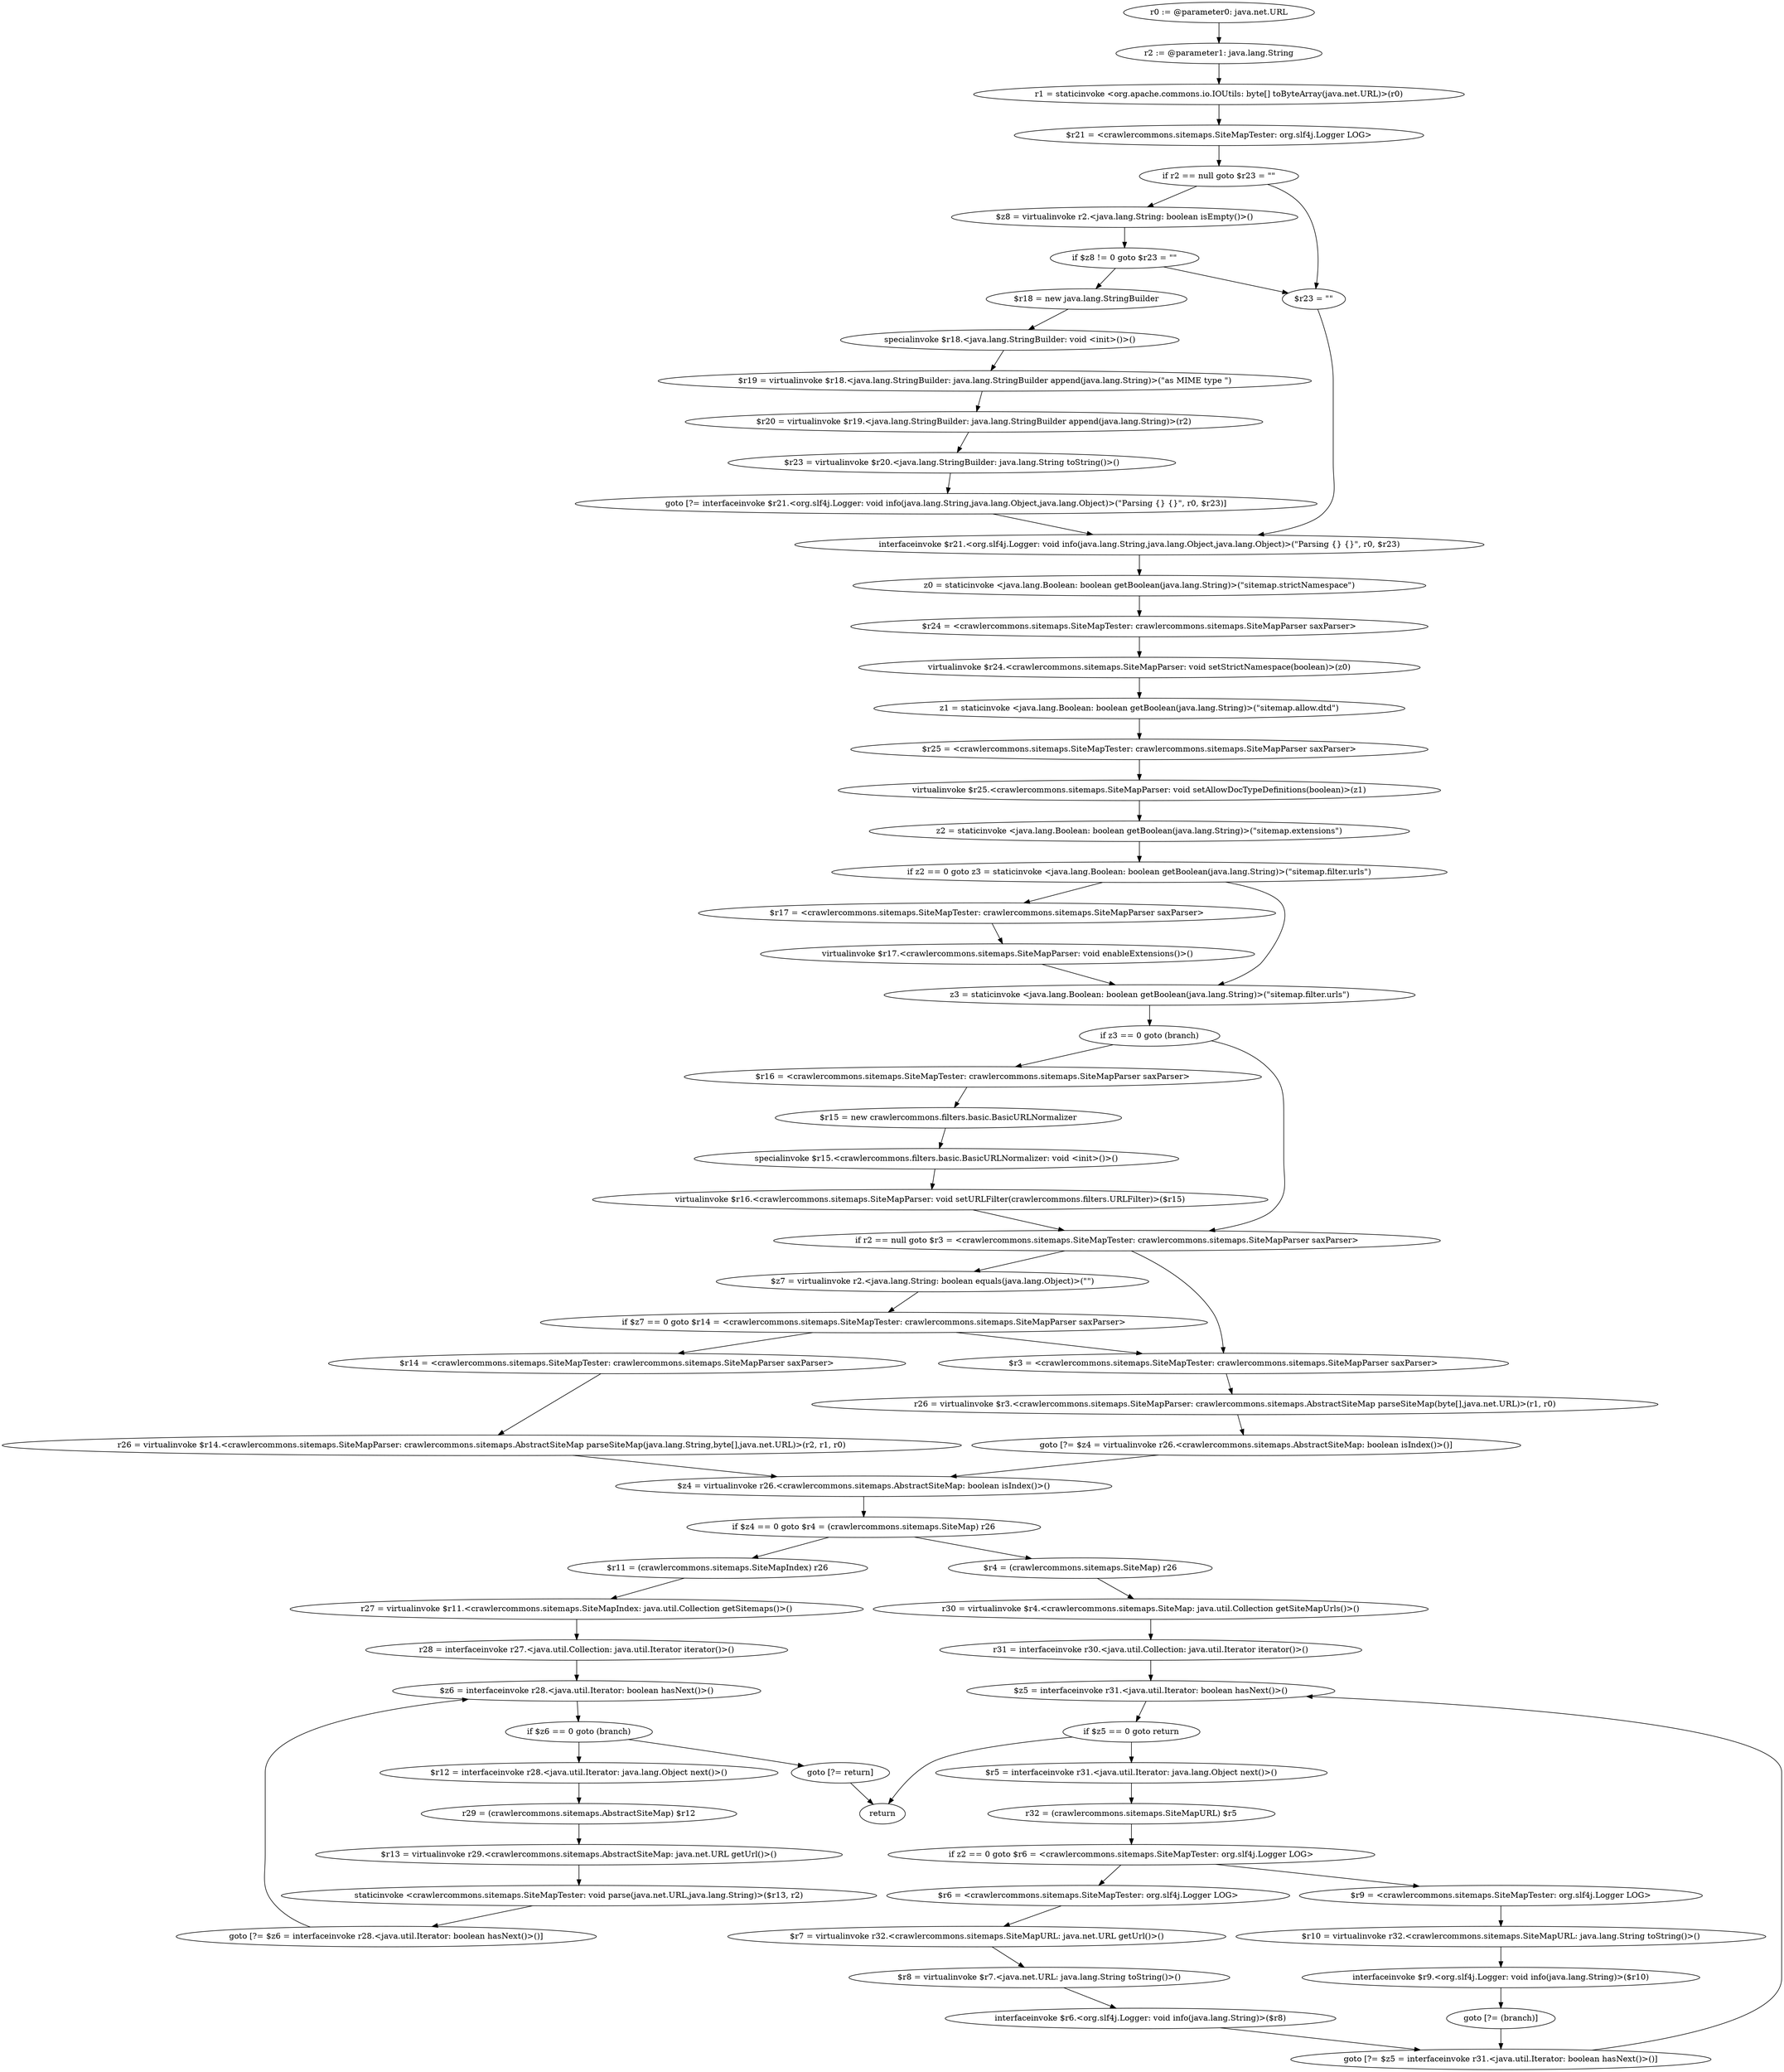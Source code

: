 digraph "unitGraph" {
    "r0 := @parameter0: java.net.URL"
    "r2 := @parameter1: java.lang.String"
    "r1 = staticinvoke <org.apache.commons.io.IOUtils: byte[] toByteArray(java.net.URL)>(r0)"
    "$r21 = <crawlercommons.sitemaps.SiteMapTester: org.slf4j.Logger LOG>"
    "if r2 == null goto $r23 = \"\""
    "$z8 = virtualinvoke r2.<java.lang.String: boolean isEmpty()>()"
    "if $z8 != 0 goto $r23 = \"\""
    "$r18 = new java.lang.StringBuilder"
    "specialinvoke $r18.<java.lang.StringBuilder: void <init>()>()"
    "$r19 = virtualinvoke $r18.<java.lang.StringBuilder: java.lang.StringBuilder append(java.lang.String)>(\"as MIME type \")"
    "$r20 = virtualinvoke $r19.<java.lang.StringBuilder: java.lang.StringBuilder append(java.lang.String)>(r2)"
    "$r23 = virtualinvoke $r20.<java.lang.StringBuilder: java.lang.String toString()>()"
    "goto [?= interfaceinvoke $r21.<org.slf4j.Logger: void info(java.lang.String,java.lang.Object,java.lang.Object)>(\"Parsing {} {}\", r0, $r23)]"
    "$r23 = \"\""
    "interfaceinvoke $r21.<org.slf4j.Logger: void info(java.lang.String,java.lang.Object,java.lang.Object)>(\"Parsing {} {}\", r0, $r23)"
    "z0 = staticinvoke <java.lang.Boolean: boolean getBoolean(java.lang.String)>(\"sitemap.strictNamespace\")"
    "$r24 = <crawlercommons.sitemaps.SiteMapTester: crawlercommons.sitemaps.SiteMapParser saxParser>"
    "virtualinvoke $r24.<crawlercommons.sitemaps.SiteMapParser: void setStrictNamespace(boolean)>(z0)"
    "z1 = staticinvoke <java.lang.Boolean: boolean getBoolean(java.lang.String)>(\"sitemap.allow.dtd\")"
    "$r25 = <crawlercommons.sitemaps.SiteMapTester: crawlercommons.sitemaps.SiteMapParser saxParser>"
    "virtualinvoke $r25.<crawlercommons.sitemaps.SiteMapParser: void setAllowDocTypeDefinitions(boolean)>(z1)"
    "z2 = staticinvoke <java.lang.Boolean: boolean getBoolean(java.lang.String)>(\"sitemap.extensions\")"
    "if z2 == 0 goto z3 = staticinvoke <java.lang.Boolean: boolean getBoolean(java.lang.String)>(\"sitemap.filter.urls\")"
    "$r17 = <crawlercommons.sitemaps.SiteMapTester: crawlercommons.sitemaps.SiteMapParser saxParser>"
    "virtualinvoke $r17.<crawlercommons.sitemaps.SiteMapParser: void enableExtensions()>()"
    "z3 = staticinvoke <java.lang.Boolean: boolean getBoolean(java.lang.String)>(\"sitemap.filter.urls\")"
    "if z3 == 0 goto (branch)"
    "$r16 = <crawlercommons.sitemaps.SiteMapTester: crawlercommons.sitemaps.SiteMapParser saxParser>"
    "$r15 = new crawlercommons.filters.basic.BasicURLNormalizer"
    "specialinvoke $r15.<crawlercommons.filters.basic.BasicURLNormalizer: void <init>()>()"
    "virtualinvoke $r16.<crawlercommons.sitemaps.SiteMapParser: void setURLFilter(crawlercommons.filters.URLFilter)>($r15)"
    "if r2 == null goto $r3 = <crawlercommons.sitemaps.SiteMapTester: crawlercommons.sitemaps.SiteMapParser saxParser>"
    "$z7 = virtualinvoke r2.<java.lang.String: boolean equals(java.lang.Object)>(\"\")"
    "if $z7 == 0 goto $r14 = <crawlercommons.sitemaps.SiteMapTester: crawlercommons.sitemaps.SiteMapParser saxParser>"
    "$r3 = <crawlercommons.sitemaps.SiteMapTester: crawlercommons.sitemaps.SiteMapParser saxParser>"
    "r26 = virtualinvoke $r3.<crawlercommons.sitemaps.SiteMapParser: crawlercommons.sitemaps.AbstractSiteMap parseSiteMap(byte[],java.net.URL)>(r1, r0)"
    "goto [?= $z4 = virtualinvoke r26.<crawlercommons.sitemaps.AbstractSiteMap: boolean isIndex()>()]"
    "$r14 = <crawlercommons.sitemaps.SiteMapTester: crawlercommons.sitemaps.SiteMapParser saxParser>"
    "r26 = virtualinvoke $r14.<crawlercommons.sitemaps.SiteMapParser: crawlercommons.sitemaps.AbstractSiteMap parseSiteMap(java.lang.String,byte[],java.net.URL)>(r2, r1, r0)"
    "$z4 = virtualinvoke r26.<crawlercommons.sitemaps.AbstractSiteMap: boolean isIndex()>()"
    "if $z4 == 0 goto $r4 = (crawlercommons.sitemaps.SiteMap) r26"
    "$r11 = (crawlercommons.sitemaps.SiteMapIndex) r26"
    "r27 = virtualinvoke $r11.<crawlercommons.sitemaps.SiteMapIndex: java.util.Collection getSitemaps()>()"
    "r28 = interfaceinvoke r27.<java.util.Collection: java.util.Iterator iterator()>()"
    "$z6 = interfaceinvoke r28.<java.util.Iterator: boolean hasNext()>()"
    "if $z6 == 0 goto (branch)"
    "$r12 = interfaceinvoke r28.<java.util.Iterator: java.lang.Object next()>()"
    "r29 = (crawlercommons.sitemaps.AbstractSiteMap) $r12"
    "$r13 = virtualinvoke r29.<crawlercommons.sitemaps.AbstractSiteMap: java.net.URL getUrl()>()"
    "staticinvoke <crawlercommons.sitemaps.SiteMapTester: void parse(java.net.URL,java.lang.String)>($r13, r2)"
    "goto [?= $z6 = interfaceinvoke r28.<java.util.Iterator: boolean hasNext()>()]"
    "goto [?= return]"
    "$r4 = (crawlercommons.sitemaps.SiteMap) r26"
    "r30 = virtualinvoke $r4.<crawlercommons.sitemaps.SiteMap: java.util.Collection getSiteMapUrls()>()"
    "r31 = interfaceinvoke r30.<java.util.Collection: java.util.Iterator iterator()>()"
    "$z5 = interfaceinvoke r31.<java.util.Iterator: boolean hasNext()>()"
    "if $z5 == 0 goto return"
    "$r5 = interfaceinvoke r31.<java.util.Iterator: java.lang.Object next()>()"
    "r32 = (crawlercommons.sitemaps.SiteMapURL) $r5"
    "if z2 == 0 goto $r6 = <crawlercommons.sitemaps.SiteMapTester: org.slf4j.Logger LOG>"
    "$r9 = <crawlercommons.sitemaps.SiteMapTester: org.slf4j.Logger LOG>"
    "$r10 = virtualinvoke r32.<crawlercommons.sitemaps.SiteMapURL: java.lang.String toString()>()"
    "interfaceinvoke $r9.<org.slf4j.Logger: void info(java.lang.String)>($r10)"
    "goto [?= (branch)]"
    "$r6 = <crawlercommons.sitemaps.SiteMapTester: org.slf4j.Logger LOG>"
    "$r7 = virtualinvoke r32.<crawlercommons.sitemaps.SiteMapURL: java.net.URL getUrl()>()"
    "$r8 = virtualinvoke $r7.<java.net.URL: java.lang.String toString()>()"
    "interfaceinvoke $r6.<org.slf4j.Logger: void info(java.lang.String)>($r8)"
    "goto [?= $z5 = interfaceinvoke r31.<java.util.Iterator: boolean hasNext()>()]"
    "return"
    "r0 := @parameter0: java.net.URL"->"r2 := @parameter1: java.lang.String";
    "r2 := @parameter1: java.lang.String"->"r1 = staticinvoke <org.apache.commons.io.IOUtils: byte[] toByteArray(java.net.URL)>(r0)";
    "r1 = staticinvoke <org.apache.commons.io.IOUtils: byte[] toByteArray(java.net.URL)>(r0)"->"$r21 = <crawlercommons.sitemaps.SiteMapTester: org.slf4j.Logger LOG>";
    "$r21 = <crawlercommons.sitemaps.SiteMapTester: org.slf4j.Logger LOG>"->"if r2 == null goto $r23 = \"\"";
    "if r2 == null goto $r23 = \"\""->"$z8 = virtualinvoke r2.<java.lang.String: boolean isEmpty()>()";
    "if r2 == null goto $r23 = \"\""->"$r23 = \"\"";
    "$z8 = virtualinvoke r2.<java.lang.String: boolean isEmpty()>()"->"if $z8 != 0 goto $r23 = \"\"";
    "if $z8 != 0 goto $r23 = \"\""->"$r18 = new java.lang.StringBuilder";
    "if $z8 != 0 goto $r23 = \"\""->"$r23 = \"\"";
    "$r18 = new java.lang.StringBuilder"->"specialinvoke $r18.<java.lang.StringBuilder: void <init>()>()";
    "specialinvoke $r18.<java.lang.StringBuilder: void <init>()>()"->"$r19 = virtualinvoke $r18.<java.lang.StringBuilder: java.lang.StringBuilder append(java.lang.String)>(\"as MIME type \")";
    "$r19 = virtualinvoke $r18.<java.lang.StringBuilder: java.lang.StringBuilder append(java.lang.String)>(\"as MIME type \")"->"$r20 = virtualinvoke $r19.<java.lang.StringBuilder: java.lang.StringBuilder append(java.lang.String)>(r2)";
    "$r20 = virtualinvoke $r19.<java.lang.StringBuilder: java.lang.StringBuilder append(java.lang.String)>(r2)"->"$r23 = virtualinvoke $r20.<java.lang.StringBuilder: java.lang.String toString()>()";
    "$r23 = virtualinvoke $r20.<java.lang.StringBuilder: java.lang.String toString()>()"->"goto [?= interfaceinvoke $r21.<org.slf4j.Logger: void info(java.lang.String,java.lang.Object,java.lang.Object)>(\"Parsing {} {}\", r0, $r23)]";
    "goto [?= interfaceinvoke $r21.<org.slf4j.Logger: void info(java.lang.String,java.lang.Object,java.lang.Object)>(\"Parsing {} {}\", r0, $r23)]"->"interfaceinvoke $r21.<org.slf4j.Logger: void info(java.lang.String,java.lang.Object,java.lang.Object)>(\"Parsing {} {}\", r0, $r23)";
    "$r23 = \"\""->"interfaceinvoke $r21.<org.slf4j.Logger: void info(java.lang.String,java.lang.Object,java.lang.Object)>(\"Parsing {} {}\", r0, $r23)";
    "interfaceinvoke $r21.<org.slf4j.Logger: void info(java.lang.String,java.lang.Object,java.lang.Object)>(\"Parsing {} {}\", r0, $r23)"->"z0 = staticinvoke <java.lang.Boolean: boolean getBoolean(java.lang.String)>(\"sitemap.strictNamespace\")";
    "z0 = staticinvoke <java.lang.Boolean: boolean getBoolean(java.lang.String)>(\"sitemap.strictNamespace\")"->"$r24 = <crawlercommons.sitemaps.SiteMapTester: crawlercommons.sitemaps.SiteMapParser saxParser>";
    "$r24 = <crawlercommons.sitemaps.SiteMapTester: crawlercommons.sitemaps.SiteMapParser saxParser>"->"virtualinvoke $r24.<crawlercommons.sitemaps.SiteMapParser: void setStrictNamespace(boolean)>(z0)";
    "virtualinvoke $r24.<crawlercommons.sitemaps.SiteMapParser: void setStrictNamespace(boolean)>(z0)"->"z1 = staticinvoke <java.lang.Boolean: boolean getBoolean(java.lang.String)>(\"sitemap.allow.dtd\")";
    "z1 = staticinvoke <java.lang.Boolean: boolean getBoolean(java.lang.String)>(\"sitemap.allow.dtd\")"->"$r25 = <crawlercommons.sitemaps.SiteMapTester: crawlercommons.sitemaps.SiteMapParser saxParser>";
    "$r25 = <crawlercommons.sitemaps.SiteMapTester: crawlercommons.sitemaps.SiteMapParser saxParser>"->"virtualinvoke $r25.<crawlercommons.sitemaps.SiteMapParser: void setAllowDocTypeDefinitions(boolean)>(z1)";
    "virtualinvoke $r25.<crawlercommons.sitemaps.SiteMapParser: void setAllowDocTypeDefinitions(boolean)>(z1)"->"z2 = staticinvoke <java.lang.Boolean: boolean getBoolean(java.lang.String)>(\"sitemap.extensions\")";
    "z2 = staticinvoke <java.lang.Boolean: boolean getBoolean(java.lang.String)>(\"sitemap.extensions\")"->"if z2 == 0 goto z3 = staticinvoke <java.lang.Boolean: boolean getBoolean(java.lang.String)>(\"sitemap.filter.urls\")";
    "if z2 == 0 goto z3 = staticinvoke <java.lang.Boolean: boolean getBoolean(java.lang.String)>(\"sitemap.filter.urls\")"->"$r17 = <crawlercommons.sitemaps.SiteMapTester: crawlercommons.sitemaps.SiteMapParser saxParser>";
    "if z2 == 0 goto z3 = staticinvoke <java.lang.Boolean: boolean getBoolean(java.lang.String)>(\"sitemap.filter.urls\")"->"z3 = staticinvoke <java.lang.Boolean: boolean getBoolean(java.lang.String)>(\"sitemap.filter.urls\")";
    "$r17 = <crawlercommons.sitemaps.SiteMapTester: crawlercommons.sitemaps.SiteMapParser saxParser>"->"virtualinvoke $r17.<crawlercommons.sitemaps.SiteMapParser: void enableExtensions()>()";
    "virtualinvoke $r17.<crawlercommons.sitemaps.SiteMapParser: void enableExtensions()>()"->"z3 = staticinvoke <java.lang.Boolean: boolean getBoolean(java.lang.String)>(\"sitemap.filter.urls\")";
    "z3 = staticinvoke <java.lang.Boolean: boolean getBoolean(java.lang.String)>(\"sitemap.filter.urls\")"->"if z3 == 0 goto (branch)";
    "if z3 == 0 goto (branch)"->"$r16 = <crawlercommons.sitemaps.SiteMapTester: crawlercommons.sitemaps.SiteMapParser saxParser>";
    "if z3 == 0 goto (branch)"->"if r2 == null goto $r3 = <crawlercommons.sitemaps.SiteMapTester: crawlercommons.sitemaps.SiteMapParser saxParser>";
    "$r16 = <crawlercommons.sitemaps.SiteMapTester: crawlercommons.sitemaps.SiteMapParser saxParser>"->"$r15 = new crawlercommons.filters.basic.BasicURLNormalizer";
    "$r15 = new crawlercommons.filters.basic.BasicURLNormalizer"->"specialinvoke $r15.<crawlercommons.filters.basic.BasicURLNormalizer: void <init>()>()";
    "specialinvoke $r15.<crawlercommons.filters.basic.BasicURLNormalizer: void <init>()>()"->"virtualinvoke $r16.<crawlercommons.sitemaps.SiteMapParser: void setURLFilter(crawlercommons.filters.URLFilter)>($r15)";
    "virtualinvoke $r16.<crawlercommons.sitemaps.SiteMapParser: void setURLFilter(crawlercommons.filters.URLFilter)>($r15)"->"if r2 == null goto $r3 = <crawlercommons.sitemaps.SiteMapTester: crawlercommons.sitemaps.SiteMapParser saxParser>";
    "if r2 == null goto $r3 = <crawlercommons.sitemaps.SiteMapTester: crawlercommons.sitemaps.SiteMapParser saxParser>"->"$z7 = virtualinvoke r2.<java.lang.String: boolean equals(java.lang.Object)>(\"\")";
    "if r2 == null goto $r3 = <crawlercommons.sitemaps.SiteMapTester: crawlercommons.sitemaps.SiteMapParser saxParser>"->"$r3 = <crawlercommons.sitemaps.SiteMapTester: crawlercommons.sitemaps.SiteMapParser saxParser>";
    "$z7 = virtualinvoke r2.<java.lang.String: boolean equals(java.lang.Object)>(\"\")"->"if $z7 == 0 goto $r14 = <crawlercommons.sitemaps.SiteMapTester: crawlercommons.sitemaps.SiteMapParser saxParser>";
    "if $z7 == 0 goto $r14 = <crawlercommons.sitemaps.SiteMapTester: crawlercommons.sitemaps.SiteMapParser saxParser>"->"$r3 = <crawlercommons.sitemaps.SiteMapTester: crawlercommons.sitemaps.SiteMapParser saxParser>";
    "if $z7 == 0 goto $r14 = <crawlercommons.sitemaps.SiteMapTester: crawlercommons.sitemaps.SiteMapParser saxParser>"->"$r14 = <crawlercommons.sitemaps.SiteMapTester: crawlercommons.sitemaps.SiteMapParser saxParser>";
    "$r3 = <crawlercommons.sitemaps.SiteMapTester: crawlercommons.sitemaps.SiteMapParser saxParser>"->"r26 = virtualinvoke $r3.<crawlercommons.sitemaps.SiteMapParser: crawlercommons.sitemaps.AbstractSiteMap parseSiteMap(byte[],java.net.URL)>(r1, r0)";
    "r26 = virtualinvoke $r3.<crawlercommons.sitemaps.SiteMapParser: crawlercommons.sitemaps.AbstractSiteMap parseSiteMap(byte[],java.net.URL)>(r1, r0)"->"goto [?= $z4 = virtualinvoke r26.<crawlercommons.sitemaps.AbstractSiteMap: boolean isIndex()>()]";
    "goto [?= $z4 = virtualinvoke r26.<crawlercommons.sitemaps.AbstractSiteMap: boolean isIndex()>()]"->"$z4 = virtualinvoke r26.<crawlercommons.sitemaps.AbstractSiteMap: boolean isIndex()>()";
    "$r14 = <crawlercommons.sitemaps.SiteMapTester: crawlercommons.sitemaps.SiteMapParser saxParser>"->"r26 = virtualinvoke $r14.<crawlercommons.sitemaps.SiteMapParser: crawlercommons.sitemaps.AbstractSiteMap parseSiteMap(java.lang.String,byte[],java.net.URL)>(r2, r1, r0)";
    "r26 = virtualinvoke $r14.<crawlercommons.sitemaps.SiteMapParser: crawlercommons.sitemaps.AbstractSiteMap parseSiteMap(java.lang.String,byte[],java.net.URL)>(r2, r1, r0)"->"$z4 = virtualinvoke r26.<crawlercommons.sitemaps.AbstractSiteMap: boolean isIndex()>()";
    "$z4 = virtualinvoke r26.<crawlercommons.sitemaps.AbstractSiteMap: boolean isIndex()>()"->"if $z4 == 0 goto $r4 = (crawlercommons.sitemaps.SiteMap) r26";
    "if $z4 == 0 goto $r4 = (crawlercommons.sitemaps.SiteMap) r26"->"$r11 = (crawlercommons.sitemaps.SiteMapIndex) r26";
    "if $z4 == 0 goto $r4 = (crawlercommons.sitemaps.SiteMap) r26"->"$r4 = (crawlercommons.sitemaps.SiteMap) r26";
    "$r11 = (crawlercommons.sitemaps.SiteMapIndex) r26"->"r27 = virtualinvoke $r11.<crawlercommons.sitemaps.SiteMapIndex: java.util.Collection getSitemaps()>()";
    "r27 = virtualinvoke $r11.<crawlercommons.sitemaps.SiteMapIndex: java.util.Collection getSitemaps()>()"->"r28 = interfaceinvoke r27.<java.util.Collection: java.util.Iterator iterator()>()";
    "r28 = interfaceinvoke r27.<java.util.Collection: java.util.Iterator iterator()>()"->"$z6 = interfaceinvoke r28.<java.util.Iterator: boolean hasNext()>()";
    "$z6 = interfaceinvoke r28.<java.util.Iterator: boolean hasNext()>()"->"if $z6 == 0 goto (branch)";
    "if $z6 == 0 goto (branch)"->"$r12 = interfaceinvoke r28.<java.util.Iterator: java.lang.Object next()>()";
    "if $z6 == 0 goto (branch)"->"goto [?= return]";
    "$r12 = interfaceinvoke r28.<java.util.Iterator: java.lang.Object next()>()"->"r29 = (crawlercommons.sitemaps.AbstractSiteMap) $r12";
    "r29 = (crawlercommons.sitemaps.AbstractSiteMap) $r12"->"$r13 = virtualinvoke r29.<crawlercommons.sitemaps.AbstractSiteMap: java.net.URL getUrl()>()";
    "$r13 = virtualinvoke r29.<crawlercommons.sitemaps.AbstractSiteMap: java.net.URL getUrl()>()"->"staticinvoke <crawlercommons.sitemaps.SiteMapTester: void parse(java.net.URL,java.lang.String)>($r13, r2)";
    "staticinvoke <crawlercommons.sitemaps.SiteMapTester: void parse(java.net.URL,java.lang.String)>($r13, r2)"->"goto [?= $z6 = interfaceinvoke r28.<java.util.Iterator: boolean hasNext()>()]";
    "goto [?= $z6 = interfaceinvoke r28.<java.util.Iterator: boolean hasNext()>()]"->"$z6 = interfaceinvoke r28.<java.util.Iterator: boolean hasNext()>()";
    "goto [?= return]"->"return";
    "$r4 = (crawlercommons.sitemaps.SiteMap) r26"->"r30 = virtualinvoke $r4.<crawlercommons.sitemaps.SiteMap: java.util.Collection getSiteMapUrls()>()";
    "r30 = virtualinvoke $r4.<crawlercommons.sitemaps.SiteMap: java.util.Collection getSiteMapUrls()>()"->"r31 = interfaceinvoke r30.<java.util.Collection: java.util.Iterator iterator()>()";
    "r31 = interfaceinvoke r30.<java.util.Collection: java.util.Iterator iterator()>()"->"$z5 = interfaceinvoke r31.<java.util.Iterator: boolean hasNext()>()";
    "$z5 = interfaceinvoke r31.<java.util.Iterator: boolean hasNext()>()"->"if $z5 == 0 goto return";
    "if $z5 == 0 goto return"->"$r5 = interfaceinvoke r31.<java.util.Iterator: java.lang.Object next()>()";
    "if $z5 == 0 goto return"->"return";
    "$r5 = interfaceinvoke r31.<java.util.Iterator: java.lang.Object next()>()"->"r32 = (crawlercommons.sitemaps.SiteMapURL) $r5";
    "r32 = (crawlercommons.sitemaps.SiteMapURL) $r5"->"if z2 == 0 goto $r6 = <crawlercommons.sitemaps.SiteMapTester: org.slf4j.Logger LOG>";
    "if z2 == 0 goto $r6 = <crawlercommons.sitemaps.SiteMapTester: org.slf4j.Logger LOG>"->"$r9 = <crawlercommons.sitemaps.SiteMapTester: org.slf4j.Logger LOG>";
    "if z2 == 0 goto $r6 = <crawlercommons.sitemaps.SiteMapTester: org.slf4j.Logger LOG>"->"$r6 = <crawlercommons.sitemaps.SiteMapTester: org.slf4j.Logger LOG>";
    "$r9 = <crawlercommons.sitemaps.SiteMapTester: org.slf4j.Logger LOG>"->"$r10 = virtualinvoke r32.<crawlercommons.sitemaps.SiteMapURL: java.lang.String toString()>()";
    "$r10 = virtualinvoke r32.<crawlercommons.sitemaps.SiteMapURL: java.lang.String toString()>()"->"interfaceinvoke $r9.<org.slf4j.Logger: void info(java.lang.String)>($r10)";
    "interfaceinvoke $r9.<org.slf4j.Logger: void info(java.lang.String)>($r10)"->"goto [?= (branch)]";
    "goto [?= (branch)]"->"goto [?= $z5 = interfaceinvoke r31.<java.util.Iterator: boolean hasNext()>()]";
    "$r6 = <crawlercommons.sitemaps.SiteMapTester: org.slf4j.Logger LOG>"->"$r7 = virtualinvoke r32.<crawlercommons.sitemaps.SiteMapURL: java.net.URL getUrl()>()";
    "$r7 = virtualinvoke r32.<crawlercommons.sitemaps.SiteMapURL: java.net.URL getUrl()>()"->"$r8 = virtualinvoke $r7.<java.net.URL: java.lang.String toString()>()";
    "$r8 = virtualinvoke $r7.<java.net.URL: java.lang.String toString()>()"->"interfaceinvoke $r6.<org.slf4j.Logger: void info(java.lang.String)>($r8)";
    "interfaceinvoke $r6.<org.slf4j.Logger: void info(java.lang.String)>($r8)"->"goto [?= $z5 = interfaceinvoke r31.<java.util.Iterator: boolean hasNext()>()]";
    "goto [?= $z5 = interfaceinvoke r31.<java.util.Iterator: boolean hasNext()>()]"->"$z5 = interfaceinvoke r31.<java.util.Iterator: boolean hasNext()>()";
}
